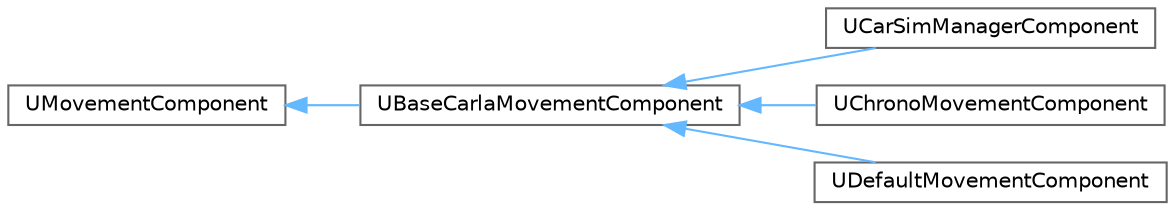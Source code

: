 digraph "类继承关系图"
{
 // INTERACTIVE_SVG=YES
 // LATEX_PDF_SIZE
  bgcolor="transparent";
  edge [fontname=Helvetica,fontsize=10,labelfontname=Helvetica,labelfontsize=10];
  node [fontname=Helvetica,fontsize=10,shape=box,height=0.2,width=0.4];
  rankdir="LR";
  Node0 [id="Node000000",label="UMovementComponent",height=0.2,width=0.4,color="grey40", fillcolor="white", style="filled",URL="$d5/def/classUMovementComponent.html",tooltip=" "];
  Node0 -> Node1 [id="edge354_Node000000_Node000001",dir="back",color="steelblue1",style="solid",tooltip=" "];
  Node1 [id="Node000001",label="UBaseCarlaMovementComponent",height=0.2,width=0.4,color="grey40", fillcolor="white", style="filled",URL="$d2/d48/classUBaseCarlaMovementComponent.html",tooltip=" "];
  Node1 -> Node2 [id="edge355_Node000001_Node000002",dir="back",color="steelblue1",style="solid",tooltip=" "];
  Node2 [id="Node000002",label="UCarSimManagerComponent",height=0.2,width=0.4,color="grey40", fillcolor="white", style="filled",URL="$d2/dea/classUCarSimManagerComponent.html",tooltip=" "];
  Node1 -> Node3 [id="edge356_Node000001_Node000003",dir="back",color="steelblue1",style="solid",tooltip=" "];
  Node3 [id="Node000003",label="UChronoMovementComponent",height=0.2,width=0.4,color="grey40", fillcolor="white", style="filled",URL="$dd/d96/classUChronoMovementComponent.html",tooltip=" "];
  Node1 -> Node4 [id="edge357_Node000001_Node000004",dir="back",color="steelblue1",style="solid",tooltip=" "];
  Node4 [id="Node000004",label="UDefaultMovementComponent",height=0.2,width=0.4,color="grey40", fillcolor="white", style="filled",URL="$db/d10/classUDefaultMovementComponent.html",tooltip=" "];
}
